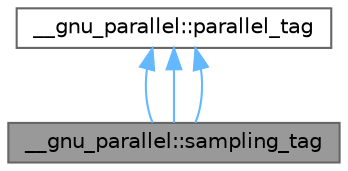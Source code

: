 digraph "__gnu_parallel::sampling_tag"
{
 // LATEX_PDF_SIZE
  bgcolor="transparent";
  edge [fontname=Helvetica,fontsize=10,labelfontname=Helvetica,labelfontsize=10];
  node [fontname=Helvetica,fontsize=10,shape=box,height=0.2,width=0.4];
  Node1 [id="Node000001",label="__gnu_parallel::sampling_tag",height=0.2,width=0.4,color="gray40", fillcolor="grey60", style="filled", fontcolor="black",tooltip="Forces parallel merging with exact splitting, at compile time."];
  Node2 -> Node1 [id="edge4_Node000001_Node000002",dir="back",color="steelblue1",style="solid",tooltip=" "];
  Node2 [id="Node000002",label="__gnu_parallel::parallel_tag",height=0.2,width=0.4,color="gray40", fillcolor="white", style="filled",URL="$struct____gnu__parallel_1_1parallel__tag.html",tooltip="Recommends parallel execution at compile time, optionally using a user-specified number of threads."];
  Node2 -> Node1 [id="edge5_Node000001_Node000002",dir="back",color="steelblue1",style="solid",tooltip=" "];
  Node2 -> Node1 [id="edge6_Node000001_Node000002",dir="back",color="steelblue1",style="solid",tooltip=" "];
}
